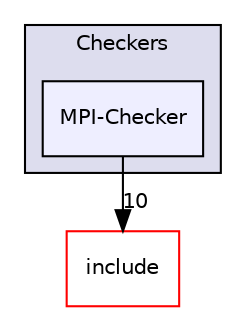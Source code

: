 digraph "lib/StaticAnalyzer/Checkers/MPI-Checker" {
  bgcolor=transparent;
  compound=true
  node [ fontsize="10", fontname="Helvetica"];
  edge [ labelfontsize="10", labelfontname="Helvetica"];
  subgraph clusterdir_98a0d9a5a3820cce728a787f3e823141 {
    graph [ bgcolor="#ddddee", pencolor="black", label="Checkers" fontname="Helvetica", fontsize="10", URL="dir_98a0d9a5a3820cce728a787f3e823141.html"]
  dir_f81d44cc1535ad38311c25d389ae66e2 [shape=box, label="MPI-Checker", style="filled", fillcolor="#eeeeff", pencolor="black", URL="dir_f81d44cc1535ad38311c25d389ae66e2.html"];
  }
  dir_d44c64559bbebec7f509842c48db8b23 [shape=box label="include" color="red" URL="dir_d44c64559bbebec7f509842c48db8b23.html"];
  dir_f81d44cc1535ad38311c25d389ae66e2->dir_d44c64559bbebec7f509842c48db8b23 [headlabel="10", labeldistance=1.5 headhref="dir_000116_000001.html"];
}
